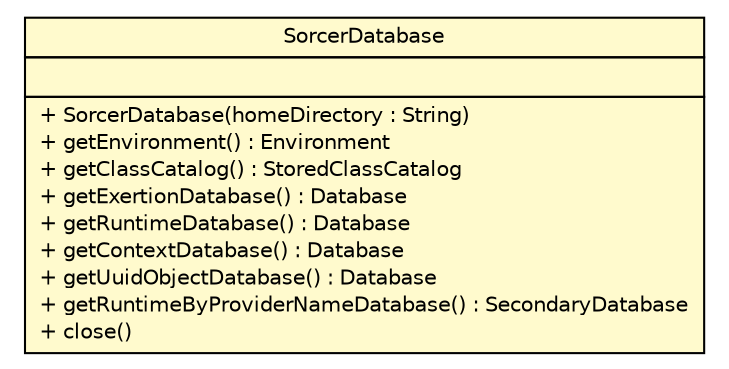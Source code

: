 #!/usr/local/bin/dot
#
# Class diagram 
# Generated by UMLGraph version R5_6 (http://www.umlgraph.org/)
#

digraph G {
	edge [fontname="Helvetica",fontsize=10,labelfontname="Helvetica",labelfontsize=10];
	node [fontname="Helvetica",fontsize=10,shape=plaintext];
	nodesep=0.25;
	ranksep=0.5;
	// sorcer.util.bdb.objects.SorcerDatabase
	c321997 [label=<<table title="sorcer.util.bdb.objects.SorcerDatabase" border="0" cellborder="1" cellspacing="0" cellpadding="2" port="p" bgcolor="lemonChiffon" href="./SorcerDatabase.html">
		<tr><td><table border="0" cellspacing="0" cellpadding="1">
<tr><td align="center" balign="center"> SorcerDatabase </td></tr>
		</table></td></tr>
		<tr><td><table border="0" cellspacing="0" cellpadding="1">
<tr><td align="left" balign="left">  </td></tr>
		</table></td></tr>
		<tr><td><table border="0" cellspacing="0" cellpadding="1">
<tr><td align="left" balign="left"> + SorcerDatabase(homeDirectory : String) </td></tr>
<tr><td align="left" balign="left"> + getEnvironment() : Environment </td></tr>
<tr><td align="left" balign="left"> + getClassCatalog() : StoredClassCatalog </td></tr>
<tr><td align="left" balign="left"> + getExertionDatabase() : Database </td></tr>
<tr><td align="left" balign="left"> + getRuntimeDatabase() : Database </td></tr>
<tr><td align="left" balign="left"> + getContextDatabase() : Database </td></tr>
<tr><td align="left" balign="left"> + getUuidObjectDatabase() : Database </td></tr>
<tr><td align="left" balign="left"> + getRuntimeByProviderNameDatabase() : SecondaryDatabase </td></tr>
<tr><td align="left" balign="left"> + close() </td></tr>
		</table></td></tr>
		</table>>, URL="./SorcerDatabase.html", fontname="Helvetica", fontcolor="black", fontsize=10.0];
}


